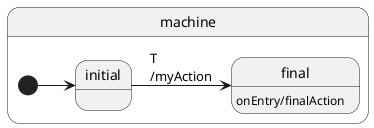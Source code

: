 @startuml
left to right direction
state "machine" as machine {
  [*] --> machine.initial

  state "initial" as machine.initial {
    machine.initial --> machine.final : T\l/myAction
  }

  state "final" as machine.final {
    machine.final : onEntry/finalAction
  }
}
@enduml
